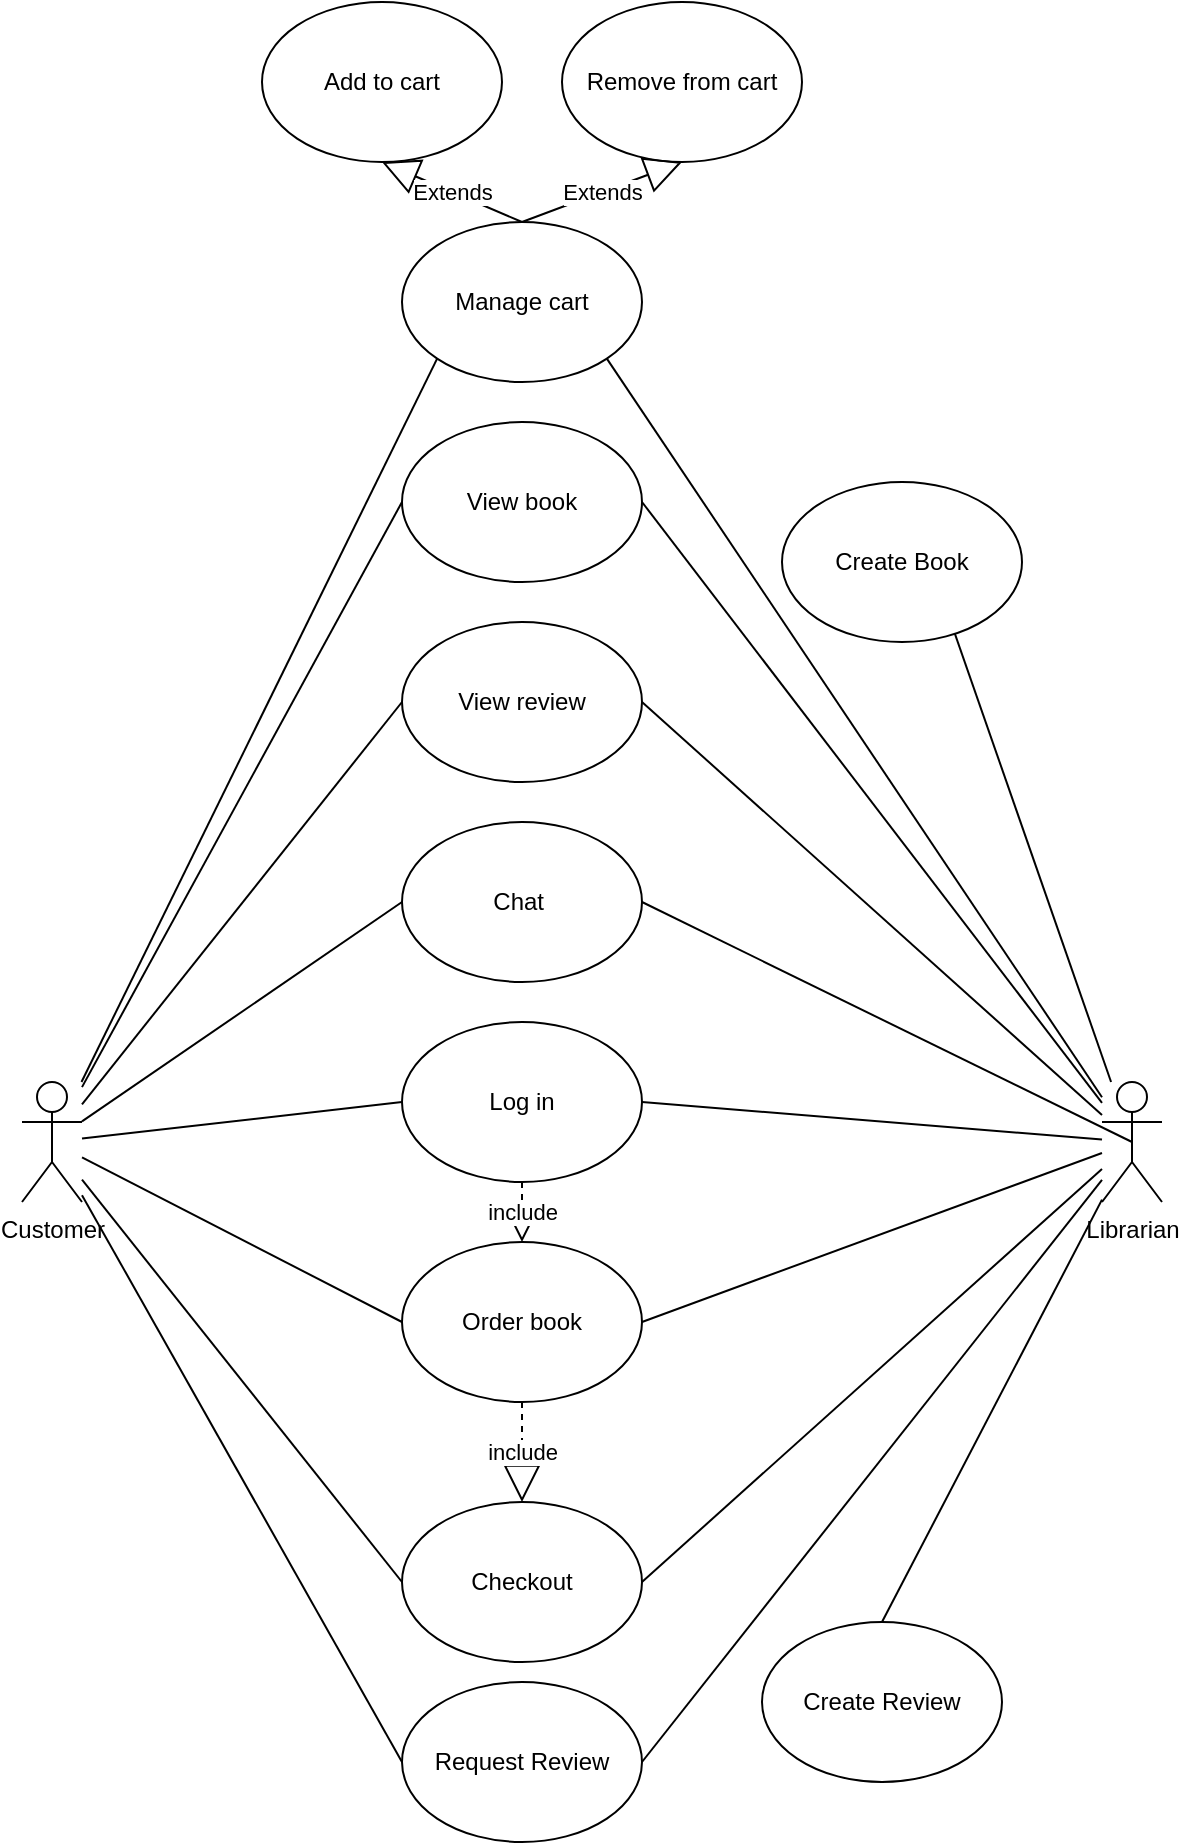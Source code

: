 <mxfile version="21.2.1" type="github">
  <diagram name="Page-1" id="4AmliA1bGbIhGyY8KCNw">
    <mxGraphModel dx="1434" dy="1864" grid="1" gridSize="10" guides="1" tooltips="1" connect="1" arrows="1" fold="1" page="1" pageScale="1" pageWidth="850" pageHeight="1100" math="0" shadow="0">
      <root>
        <mxCell id="0" />
        <mxCell id="1" parent="0" />
        <mxCell id="6q30bPFDWuxzVYTixxc3-16" style="rounded=0;orthogonalLoop=1;jettySize=auto;html=1;entryX=0;entryY=0.5;entryDx=0;entryDy=0;endArrow=none;endFill=0;" edge="1" parent="1" source="6q30bPFDWuxzVYTixxc3-1" target="6q30bPFDWuxzVYTixxc3-8">
          <mxGeometry relative="1" as="geometry" />
        </mxCell>
        <mxCell id="6q30bPFDWuxzVYTixxc3-18" style="rounded=0;orthogonalLoop=1;jettySize=auto;html=1;entryX=0;entryY=0.5;entryDx=0;entryDy=0;endArrow=none;endFill=0;" edge="1" parent="1" source="6q30bPFDWuxzVYTixxc3-1" target="6q30bPFDWuxzVYTixxc3-9">
          <mxGeometry relative="1" as="geometry" />
        </mxCell>
        <mxCell id="6q30bPFDWuxzVYTixxc3-29" style="rounded=0;orthogonalLoop=1;jettySize=auto;html=1;entryX=0;entryY=0.5;entryDx=0;entryDy=0;endArrow=none;endFill=0;" edge="1" parent="1" source="6q30bPFDWuxzVYTixxc3-1" target="6q30bPFDWuxzVYTixxc3-28">
          <mxGeometry relative="1" as="geometry" />
        </mxCell>
        <mxCell id="6q30bPFDWuxzVYTixxc3-32" style="rounded=0;orthogonalLoop=1;jettySize=auto;html=1;entryX=0;entryY=0.5;entryDx=0;entryDy=0;endArrow=none;endFill=0;" edge="1" parent="1" source="6q30bPFDWuxzVYTixxc3-1" target="6q30bPFDWuxzVYTixxc3-27">
          <mxGeometry relative="1" as="geometry" />
        </mxCell>
        <mxCell id="6q30bPFDWuxzVYTixxc3-36" style="rounded=0;orthogonalLoop=1;jettySize=auto;html=1;entryX=0;entryY=0.5;entryDx=0;entryDy=0;endArrow=none;endFill=0;" edge="1" parent="1" source="6q30bPFDWuxzVYTixxc3-1" target="6q30bPFDWuxzVYTixxc3-34">
          <mxGeometry relative="1" as="geometry" />
        </mxCell>
        <mxCell id="6q30bPFDWuxzVYTixxc3-56" style="rounded=0;orthogonalLoop=1;jettySize=auto;html=1;entryX=0;entryY=1;entryDx=0;entryDy=0;endArrow=none;endFill=0;" edge="1" parent="1" source="6q30bPFDWuxzVYTixxc3-1" target="6q30bPFDWuxzVYTixxc3-50">
          <mxGeometry relative="1" as="geometry" />
        </mxCell>
        <mxCell id="6q30bPFDWuxzVYTixxc3-1" value="Customer" style="shape=umlActor;verticalLabelPosition=bottom;verticalAlign=top;html=1;" vertex="1" parent="1">
          <mxGeometry x="120" y="310" width="30" height="60" as="geometry" />
        </mxCell>
        <mxCell id="6q30bPFDWuxzVYTixxc3-31" style="rounded=0;orthogonalLoop=1;jettySize=auto;html=1;entryX=0.5;entryY=0;entryDx=0;entryDy=0;endArrow=none;endFill=0;" edge="1" parent="1" source="6q30bPFDWuxzVYTixxc3-3" target="6q30bPFDWuxzVYTixxc3-30">
          <mxGeometry relative="1" as="geometry" />
        </mxCell>
        <mxCell id="6q30bPFDWuxzVYTixxc3-33" style="rounded=0;orthogonalLoop=1;jettySize=auto;html=1;entryX=1;entryY=0.5;entryDx=0;entryDy=0;endArrow=none;endFill=0;" edge="1" parent="1" source="6q30bPFDWuxzVYTixxc3-3" target="6q30bPFDWuxzVYTixxc3-9">
          <mxGeometry relative="1" as="geometry" />
        </mxCell>
        <mxCell id="6q30bPFDWuxzVYTixxc3-37" style="rounded=0;orthogonalLoop=1;jettySize=auto;html=1;entryX=1;entryY=0.5;entryDx=0;entryDy=0;endArrow=none;endFill=0;" edge="1" parent="1" source="6q30bPFDWuxzVYTixxc3-3" target="6q30bPFDWuxzVYTixxc3-34">
          <mxGeometry relative="1" as="geometry" />
        </mxCell>
        <mxCell id="6q30bPFDWuxzVYTixxc3-38" style="rounded=0;orthogonalLoop=1;jettySize=auto;html=1;entryX=0.5;entryY=0;entryDx=0;entryDy=0;endArrow=none;endFill=0;" edge="1" parent="1" source="6q30bPFDWuxzVYTixxc3-3" target="6q30bPFDWuxzVYTixxc3-35">
          <mxGeometry relative="1" as="geometry" />
        </mxCell>
        <mxCell id="6q30bPFDWuxzVYTixxc3-39" style="rounded=0;orthogonalLoop=1;jettySize=auto;html=1;entryX=1;entryY=0.5;entryDx=0;entryDy=0;endArrow=none;endFill=0;" edge="1" parent="1" source="6q30bPFDWuxzVYTixxc3-3" target="6q30bPFDWuxzVYTixxc3-8">
          <mxGeometry relative="1" as="geometry" />
        </mxCell>
        <mxCell id="6q30bPFDWuxzVYTixxc3-41" style="rounded=0;orthogonalLoop=1;jettySize=auto;html=1;entryX=1;entryY=0.5;entryDx=0;entryDy=0;endArrow=none;endFill=0;" edge="1" parent="1" source="6q30bPFDWuxzVYTixxc3-3" target="6q30bPFDWuxzVYTixxc3-27">
          <mxGeometry relative="1" as="geometry" />
        </mxCell>
        <mxCell id="6q30bPFDWuxzVYTixxc3-42" style="rounded=0;orthogonalLoop=1;jettySize=auto;html=1;entryX=1;entryY=0.5;entryDx=0;entryDy=0;endArrow=none;endFill=0;" edge="1" parent="1" source="6q30bPFDWuxzVYTixxc3-3" target="6q30bPFDWuxzVYTixxc3-10">
          <mxGeometry relative="1" as="geometry" />
        </mxCell>
        <mxCell id="6q30bPFDWuxzVYTixxc3-43" style="rounded=0;orthogonalLoop=1;jettySize=auto;html=1;entryX=1;entryY=0.5;entryDx=0;entryDy=0;endArrow=none;endFill=0;" edge="1" parent="1" source="6q30bPFDWuxzVYTixxc3-3" target="6q30bPFDWuxzVYTixxc3-11">
          <mxGeometry relative="1" as="geometry" />
        </mxCell>
        <mxCell id="6q30bPFDWuxzVYTixxc3-57" style="rounded=0;orthogonalLoop=1;jettySize=auto;html=1;entryX=1;entryY=1;entryDx=0;entryDy=0;endArrow=none;endFill=0;" edge="1" parent="1" source="6q30bPFDWuxzVYTixxc3-3" target="6q30bPFDWuxzVYTixxc3-50">
          <mxGeometry relative="1" as="geometry" />
        </mxCell>
        <mxCell id="6q30bPFDWuxzVYTixxc3-3" value="Librarian" style="shape=umlActor;verticalLabelPosition=bottom;verticalAlign=top;html=1;" vertex="1" parent="1">
          <mxGeometry x="660" y="310" width="30" height="60" as="geometry" />
        </mxCell>
        <mxCell id="6q30bPFDWuxzVYTixxc3-8" value="Log in" style="ellipse;whiteSpace=wrap;html=1;" vertex="1" parent="1">
          <mxGeometry x="310" y="280" width="120" height="80" as="geometry" />
        </mxCell>
        <mxCell id="6q30bPFDWuxzVYTixxc3-9" value="View book" style="ellipse;whiteSpace=wrap;html=1;" vertex="1" parent="1">
          <mxGeometry x="310" y="-20" width="120" height="80" as="geometry" />
        </mxCell>
        <mxCell id="6q30bPFDWuxzVYTixxc3-10" value="Order book" style="ellipse;whiteSpace=wrap;html=1;" vertex="1" parent="1">
          <mxGeometry x="310" y="390" width="120" height="80" as="geometry" />
        </mxCell>
        <mxCell id="6q30bPFDWuxzVYTixxc3-11" value="Checkout" style="ellipse;whiteSpace=wrap;html=1;" vertex="1" parent="1">
          <mxGeometry x="310" y="520" width="120" height="80" as="geometry" />
        </mxCell>
        <mxCell id="6q30bPFDWuxzVYTixxc3-19" style="rounded=0;orthogonalLoop=1;jettySize=auto;html=1;entryX=0;entryY=0.5;entryDx=0;entryDy=0;endArrow=none;endFill=0;" edge="1" parent="1" source="6q30bPFDWuxzVYTixxc3-1" target="6q30bPFDWuxzVYTixxc3-10">
          <mxGeometry relative="1" as="geometry">
            <mxPoint x="170" y="163" as="sourcePoint" />
            <mxPoint x="250" y="180" as="targetPoint" />
          </mxGeometry>
        </mxCell>
        <mxCell id="6q30bPFDWuxzVYTixxc3-21" style="rounded=0;orthogonalLoop=1;jettySize=auto;html=1;entryX=0;entryY=0.5;entryDx=0;entryDy=0;endArrow=none;endFill=0;" edge="1" parent="1" source="6q30bPFDWuxzVYTixxc3-1" target="6q30bPFDWuxzVYTixxc3-11">
          <mxGeometry relative="1" as="geometry">
            <mxPoint x="210" y="180" as="sourcePoint" />
            <mxPoint x="280" y="290" as="targetPoint" />
          </mxGeometry>
        </mxCell>
        <mxCell id="6q30bPFDWuxzVYTixxc3-27" value="Request Review" style="ellipse;whiteSpace=wrap;html=1;" vertex="1" parent="1">
          <mxGeometry x="310" y="610" width="120" height="80" as="geometry" />
        </mxCell>
        <mxCell id="6q30bPFDWuxzVYTixxc3-40" style="rounded=0;orthogonalLoop=1;jettySize=auto;html=1;entryX=0.5;entryY=0.5;entryDx=0;entryDy=0;entryPerimeter=0;endArrow=none;endFill=0;exitX=1;exitY=0.5;exitDx=0;exitDy=0;" edge="1" parent="1" source="6q30bPFDWuxzVYTixxc3-28" target="6q30bPFDWuxzVYTixxc3-3">
          <mxGeometry relative="1" as="geometry" />
        </mxCell>
        <mxCell id="6q30bPFDWuxzVYTixxc3-28" value="Chat&amp;nbsp;" style="ellipse;whiteSpace=wrap;html=1;" vertex="1" parent="1">
          <mxGeometry x="310" y="180" width="120" height="80" as="geometry" />
        </mxCell>
        <mxCell id="6q30bPFDWuxzVYTixxc3-30" value="Create Book" style="ellipse;whiteSpace=wrap;html=1;" vertex="1" parent="1">
          <mxGeometry x="500" y="10" width="120" height="80" as="geometry" />
        </mxCell>
        <mxCell id="6q30bPFDWuxzVYTixxc3-34" value="View review" style="ellipse;whiteSpace=wrap;html=1;" vertex="1" parent="1">
          <mxGeometry x="310" y="80" width="120" height="80" as="geometry" />
        </mxCell>
        <mxCell id="6q30bPFDWuxzVYTixxc3-35" value="Create Review" style="ellipse;whiteSpace=wrap;html=1;" vertex="1" parent="1">
          <mxGeometry x="490" y="580" width="120" height="80" as="geometry" />
        </mxCell>
        <mxCell id="6q30bPFDWuxzVYTixxc3-47" value="include" style="endArrow=block;endSize=16;endFill=0;html=1;rounded=0;dashed=1;exitX=0.5;exitY=1;exitDx=0;exitDy=0;entryX=0.5;entryY=0;entryDx=0;entryDy=0;" edge="1" parent="1" source="6q30bPFDWuxzVYTixxc3-10" target="6q30bPFDWuxzVYTixxc3-11">
          <mxGeometry width="160" relative="1" as="geometry">
            <mxPoint x="30" y="530" as="sourcePoint" />
            <mxPoint x="190" y="530" as="targetPoint" />
          </mxGeometry>
        </mxCell>
        <mxCell id="6q30bPFDWuxzVYTixxc3-49" value="include" style="endArrow=block;endSize=16;endFill=0;html=1;rounded=0;dashed=1;exitX=0.5;exitY=1;exitDx=0;exitDy=0;entryX=0.5;entryY=0;entryDx=0;entryDy=0;" edge="1" parent="1" source="6q30bPFDWuxzVYTixxc3-8" target="6q30bPFDWuxzVYTixxc3-10">
          <mxGeometry width="160" relative="1" as="geometry">
            <mxPoint x="440" y="380" as="sourcePoint" />
            <mxPoint x="440" y="420" as="targetPoint" />
          </mxGeometry>
        </mxCell>
        <mxCell id="6q30bPFDWuxzVYTixxc3-50" value="Manage cart" style="ellipse;whiteSpace=wrap;html=1;" vertex="1" parent="1">
          <mxGeometry x="310" y="-120" width="120" height="80" as="geometry" />
        </mxCell>
        <mxCell id="6q30bPFDWuxzVYTixxc3-51" value="Add to cart" style="ellipse;whiteSpace=wrap;html=1;" vertex="1" parent="1">
          <mxGeometry x="240" y="-230" width="120" height="80" as="geometry" />
        </mxCell>
        <mxCell id="6q30bPFDWuxzVYTixxc3-52" value="Remove from cart" style="ellipse;whiteSpace=wrap;html=1;" vertex="1" parent="1">
          <mxGeometry x="390" y="-230" width="120" height="80" as="geometry" />
        </mxCell>
        <mxCell id="6q30bPFDWuxzVYTixxc3-53" value="Extends" style="endArrow=block;endSize=16;endFill=0;html=1;rounded=0;entryX=0.5;entryY=1;entryDx=0;entryDy=0;exitX=0.5;exitY=0;exitDx=0;exitDy=0;" edge="1" parent="1" source="6q30bPFDWuxzVYTixxc3-50" target="6q30bPFDWuxzVYTixxc3-51">
          <mxGeometry width="160" relative="1" as="geometry">
            <mxPoint x="290" y="130" as="sourcePoint" />
            <mxPoint x="450" y="130" as="targetPoint" />
          </mxGeometry>
        </mxCell>
        <mxCell id="6q30bPFDWuxzVYTixxc3-54" value="Extends" style="endArrow=block;endSize=16;endFill=0;html=1;rounded=0;entryX=0.5;entryY=1;entryDx=0;entryDy=0;exitX=0.5;exitY=0;exitDx=0;exitDy=0;" edge="1" parent="1" source="6q30bPFDWuxzVYTixxc3-50" target="6q30bPFDWuxzVYTixxc3-52">
          <mxGeometry width="160" relative="1" as="geometry">
            <mxPoint x="380" y="-110" as="sourcePoint" />
            <mxPoint x="310" y="-140" as="targetPoint" />
          </mxGeometry>
        </mxCell>
      </root>
    </mxGraphModel>
  </diagram>
</mxfile>

